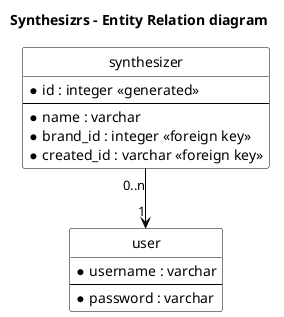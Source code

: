 @startuml

title
Synthesizrs - Entity Relation diagram
end title

hide circle
skinparam linetype ortho
skinparam class {
    BackgroundColor White
    ArrowColor Black
    BorderColor Black
}
skinparam note {
    BackgroundColor LightYellow
    ArrowColor Black
    BorderColor Black
}

entity "user" as user {
    *username : varchar
    --
    *password : varchar
}

entity "synthesizer" as synthesizer {
    *id : integer <<generated>>
    --
    *name : varchar
    *brand_id : integer <<foreign key>>
    *created_id : varchar <<foreign key>>
}

synthesizer "0..n" --> "1" user


@enduml
